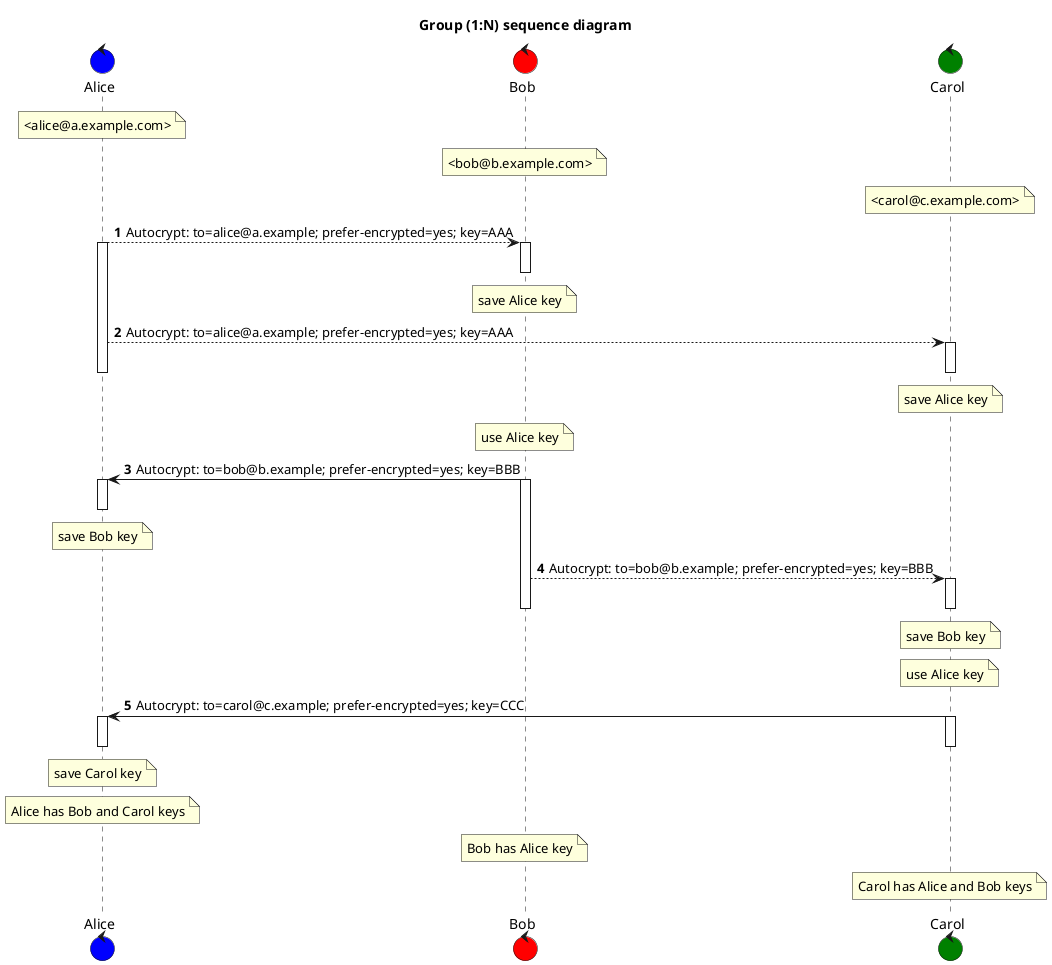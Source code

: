 @startuml

autonumber
title Group (1:N) sequence diagram

control Alice #blue
control Bob #red
control Carol #green

note over Alice: <alice@a.example.com>
note over Bob: <bob@b.example.com>
note over Carol: <carol@c.example.com>

Alice --> Bob:  Autocrypt: to=alice@a.example; prefer-encrypted=yes; key=AAA
activate Alice
activate Bob
note over Bob: save Alice key
deactivate Bob
Alice --> Carol:  Autocrypt: to=alice@a.example; prefer-encrypted=yes; key=AAA
activate Carol
deactivate Alice
note over Carol: save Alice key
deactivate Carol

note over Bob: use Alice key
Alice <- Bob: Autocrypt: to=bob@b.example; prefer-encrypted=yes; key=BBB
activate Bob
activate Alice
note over Alice: save Bob key
deactivate Alice
Bob --> Carol: Autocrypt: to=bob@b.example; prefer-encrypted=yes; key=BBB
activate Carol
deactivate Bob
note over Carol: save Bob key
deactivate Carol

note over Carol: use Alice key
Alice <- Carol: Autocrypt: to=carol@c.example; prefer-encrypted=yes; key=CCC
activate Carol
activate Alice
note over Alice: save Carol key
deactivate Carol
deactivate Alice

note over Alice: Alice has Bob and Carol keys
note over Bob: Bob has Alice key
note over Carol: Carol has Alice and Bob keys

@enduml
